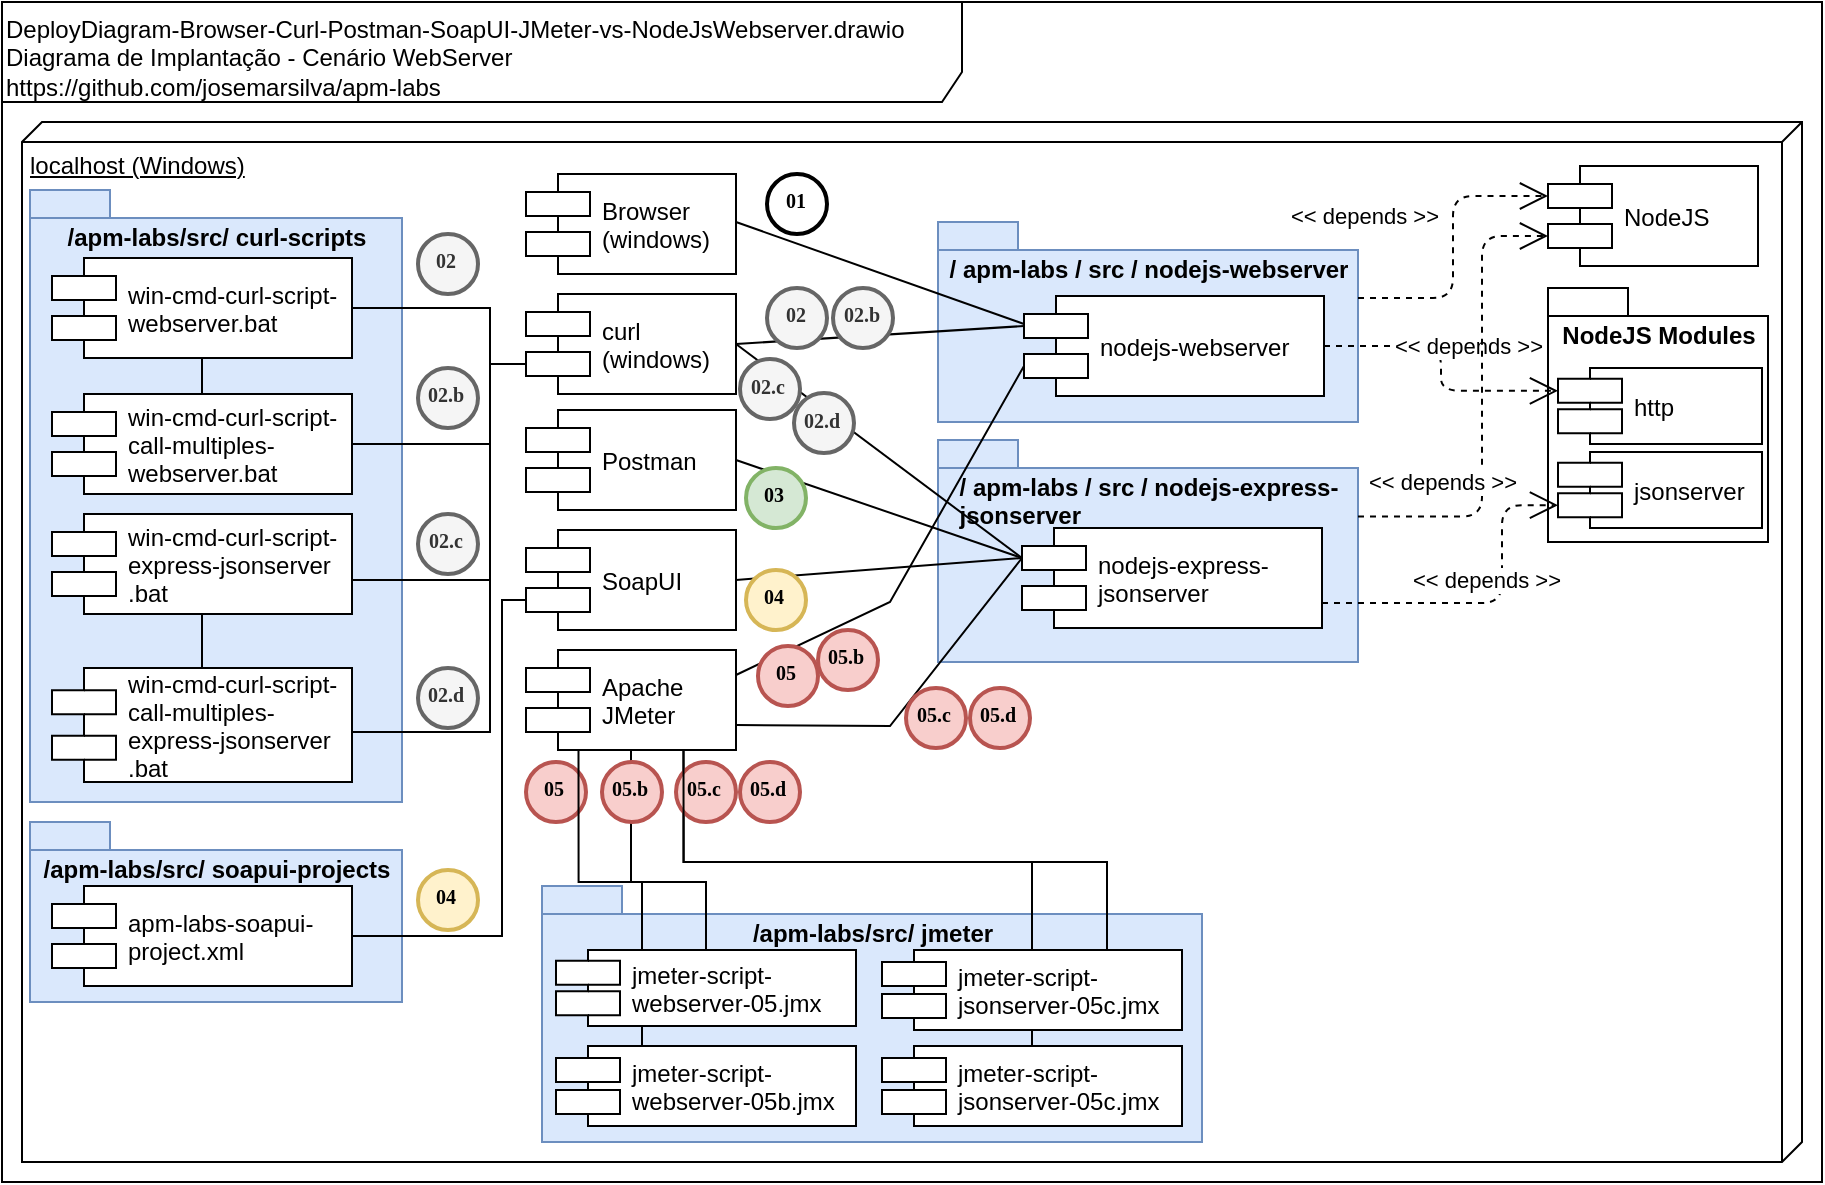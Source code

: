 <mxfile version="13.9.5" type="device"><diagram id="fMGpiNhVeqn0YMsLJxzh" name="Página-1"><mxGraphModel dx="1108" dy="534" grid="1" gridSize="10" guides="1" tooltips="1" connect="1" arrows="1" fold="1" page="1" pageScale="1" pageWidth="827" pageHeight="1169" math="0" shadow="0"><root><mxCell id="0"/><mxCell id="1" parent="0"/><mxCell id="6OetropUeBoLzL2Sj7KS-1" value="DeployDiagram-Browser-Curl-Postman-SoapUI-JMeter-vs-NodeJsWebserver.drawio&lt;br&gt;Diagrama de Implantação - Cenário WebServer&lt;br&gt;https://github.com/josemarsilva/apm-labs" style="shape=umlFrame;whiteSpace=wrap;html=1;width=480;height=50;verticalAlign=top;align=left;" parent="1" vertex="1"><mxGeometry x="10" y="10" width="910" height="590" as="geometry"/></mxCell><mxCell id="NNuIQbcpsFkkkyfnrant-1" value="localhost (Windows)" style="verticalAlign=top;align=left;spacingTop=8;spacingLeft=2;spacingRight=12;shape=cube;size=10;direction=south;fontStyle=4;html=1;" parent="1" vertex="1"><mxGeometry x="20" y="70" width="890" height="520" as="geometry"/></mxCell><mxCell id="MRnxdc9faqSX3dgqIbn_-1" value="&lt;div style=&quot;text-align: left&quot;&gt;&lt;span&gt;/ apm-labs / src / &lt;/span&gt;&lt;span&gt;nodejs-express&lt;/span&gt;&lt;span&gt;-&lt;/span&gt;&lt;/div&gt;&lt;div style=&quot;text-align: left&quot;&gt;&lt;span&gt;jsonserver&lt;/span&gt;&lt;/div&gt;" style="shape=folder;fontStyle=1;spacingTop=10;tabWidth=40;tabHeight=14;tabPosition=left;html=1;verticalAlign=top;fillColor=#dae8fc;strokeColor=#6c8ebf;" parent="1" vertex="1"><mxGeometry x="478" y="229" width="210" height="111" as="geometry"/></mxCell><mxCell id="NNZBl5WkjfhokOAMAo1q-1" value="curl&#10;(windows)" style="shape=component;align=left;spacingLeft=36;" parent="1" vertex="1"><mxGeometry x="272" y="156" width="105" height="50" as="geometry"/></mxCell><mxCell id="NNZBl5WkjfhokOAMAo1q-3" value="Postman" style="shape=component;align=left;spacingLeft=36;" parent="1" vertex="1"><mxGeometry x="272" y="214" width="105" height="50" as="geometry"/></mxCell><mxCell id="NNZBl5WkjfhokOAMAo1q-9" value="Browser&#10;(windows)" style="shape=component;align=left;spacingLeft=36;" parent="1" vertex="1"><mxGeometry x="272" y="96" width="105" height="50" as="geometry"/></mxCell><mxCell id="sU54DYiHVUZqzpJf_cmD-1" value="SoapUI" style="shape=component;align=left;spacingLeft=36;" parent="1" vertex="1"><mxGeometry x="272" y="274" width="105" height="50" as="geometry"/></mxCell><mxCell id="sU54DYiHVUZqzpJf_cmD-12" value="/ apm-labs / src /&amp;nbsp;&lt;span style=&quot;text-align: left&quot;&gt;nodejs-webserver&lt;/span&gt;" style="shape=folder;fontStyle=1;spacingTop=10;tabWidth=40;tabHeight=14;tabPosition=left;html=1;verticalAlign=top;fillColor=#dae8fc;strokeColor=#6c8ebf;" parent="1" vertex="1"><mxGeometry x="478" y="120" width="210" height="100" as="geometry"/></mxCell><mxCell id="Sp__seTJtsgpFQb4pxF6-1" value="nodejs-webserver" style="shape=component;align=left;spacingLeft=36;" parent="1" vertex="1"><mxGeometry x="521" y="157" width="150" height="50" as="geometry"/></mxCell><mxCell id="RKz5HLyoTOvOQySvFV-G-1" value="Apache&#10;JMeter" style="shape=component;align=left;spacingLeft=36;" parent="1" vertex="1"><mxGeometry x="272" y="334" width="105" height="50" as="geometry"/></mxCell><mxCell id="RKz5HLyoTOvOQySvFV-G-4" value="01" style="ellipse;whiteSpace=wrap;html=1;aspect=fixed;strokeWidth=2;fontFamily=Tahoma;spacingBottom=4;spacingRight=2;fontStyle=1;fontSize=10;" parent="1" vertex="1"><mxGeometry x="392.5" y="96" width="30" height="30" as="geometry"/></mxCell><mxCell id="Em1lKmLKE0vgMBtkGXBS-1" value="NodeJS" style="shape=component;align=left;spacingLeft=36;" parent="1" vertex="1"><mxGeometry x="783" y="92" width="105" height="50" as="geometry"/></mxCell><mxCell id="XQUK02rkX7_kuVGHJoDt-2" value="NodeJS Modules" style="shape=folder;fontStyle=1;spacingTop=10;tabWidth=40;tabHeight=14;tabPosition=left;html=1;verticalAlign=top;" parent="1" vertex="1"><mxGeometry x="783" y="153" width="110" height="127" as="geometry"/></mxCell><mxCell id="XQUK02rkX7_kuVGHJoDt-3" value="http" style="shape=component;align=left;spacingLeft=36;" parent="1" vertex="1"><mxGeometry x="788" y="193" width="102" height="38" as="geometry"/></mxCell><mxCell id="XQUK02rkX7_kuVGHJoDt-1" value="&amp;lt;&amp;lt; depends &amp;gt;&amp;gt;" style="endArrow=open;endSize=12;dashed=1;html=1;exitX=0;exitY=0;exitDx=210;exitDy=38;exitPerimeter=0;entryX=0;entryY=0.3;entryDx=0;entryDy=0;edgeStyle=orthogonalEdgeStyle;" parent="1" source="sU54DYiHVUZqzpJf_cmD-12" target="Em1lKmLKE0vgMBtkGXBS-1" edge="1"><mxGeometry x="0.212" y="46" width="160" relative="1" as="geometry"><mxPoint x="1015.5" y="326" as="sourcePoint"/><mxPoint x="938" y="270" as="targetPoint"/><mxPoint x="1" as="offset"/></mxGeometry></mxCell><mxCell id="XQUK02rkX7_kuVGHJoDt-5" value="&amp;lt;&amp;lt; depends &amp;gt;&amp;gt;" style="endArrow=open;endSize=12;dashed=1;html=1;exitX=1;exitY=0.5;exitDx=0;exitDy=0;entryX=0;entryY=0.3;entryDx=0;entryDy=0;edgeStyle=orthogonalEdgeStyle;" parent="1" source="Sp__seTJtsgpFQb4pxF6-1" target="XQUK02rkX7_kuVGHJoDt-3" edge="1"><mxGeometry x="-0.161" y="12" width="160" relative="1" as="geometry"><mxPoint x="698" y="182" as="sourcePoint"/><mxPoint x="755.98" y="143" as="targetPoint"/><mxPoint x="1" as="offset"/></mxGeometry></mxCell><mxCell id="Q5X6cRzZTW7GzW_7UBFF-13" value="/apm-labs/src/&amp;nbsp;&lt;span style=&quot;text-align: left&quot;&gt;curl-scripts&lt;/span&gt;" style="shape=folder;fontStyle=1;spacingTop=10;tabWidth=40;tabHeight=14;tabPosition=left;html=1;verticalAlign=top;fillColor=#dae8fc;strokeColor=#6c8ebf;" parent="1" vertex="1"><mxGeometry x="24" y="104" width="186" height="306" as="geometry"/></mxCell><mxCell id="kEJXT81QMjlOb7UVhbWa-1" value="win-cmd-curl-script-&#10;webserver.bat" style="shape=component;align=left;spacingLeft=36;" parent="1" vertex="1"><mxGeometry x="35" y="138" width="150" height="50" as="geometry"/></mxCell><mxCell id="kEJXT81QMjlOb7UVhbWa-2" value="02" style="ellipse;whiteSpace=wrap;html=1;aspect=fixed;strokeWidth=2;fontFamily=Tahoma;spacingBottom=4;spacingRight=2;fontStyle=1;fillColor=#f5f5f5;strokeColor=#666666;fontSize=10;fontColor=#333333;" parent="1" vertex="1"><mxGeometry x="218" y="126" width="30" height="30" as="geometry"/></mxCell><mxCell id="KR812frXa-u0jWmew_j2-1" value="" style="rounded=0;orthogonalLoop=1;jettySize=auto;html=1;endArrow=none;endFill=0;fontSize=11;entryX=1;entryY=0.5;entryDx=0;entryDy=0;exitX=0;exitY=0.7;exitDx=0;exitDy=0;edgeStyle=orthogonalEdgeStyle;" parent="1" source="NNZBl5WkjfhokOAMAo1q-1" target="kEJXT81QMjlOb7UVhbWa-1" edge="1"><mxGeometry relative="1" as="geometry"><Array as="points"><mxPoint x="254" y="191"/><mxPoint x="254" y="163"/></Array></mxGeometry></mxCell><mxCell id="OLh-W0fTsCn_S4ZoMkvS-2" style="rounded=0;orthogonalLoop=1;jettySize=auto;html=1;endArrow=none;endFill=0;entryX=0.5;entryY=1;entryDx=0;entryDy=0;" parent="1" source="OLh-W0fTsCn_S4ZoMkvS-1" target="kEJXT81QMjlOb7UVhbWa-1" edge="1"><mxGeometry relative="1" as="geometry"/></mxCell><mxCell id="OLh-W0fTsCn_S4ZoMkvS-1" value="win-cmd-curl-script-&#10;call-multiples-&#10;webserver.bat" style="shape=component;align=left;spacingLeft=36;" parent="1" vertex="1"><mxGeometry x="35" y="206" width="150" height="50" as="geometry"/></mxCell><mxCell id="OLh-W0fTsCn_S4ZoMkvS-3" value="" style="rounded=0;orthogonalLoop=1;jettySize=auto;html=1;endArrow=none;endFill=0;fontSize=11;entryX=1;entryY=0.5;entryDx=0;entryDy=0;edgeStyle=orthogonalEdgeStyle;exitX=0;exitY=0.7;exitDx=0;exitDy=0;" parent="1" source="NNZBl5WkjfhokOAMAo1q-1" target="OLh-W0fTsCn_S4ZoMkvS-1" edge="1"><mxGeometry relative="1" as="geometry"><Array as="points"><mxPoint x="254" y="191"/><mxPoint x="254" y="231"/></Array><mxPoint x="299" y="191" as="sourcePoint"/><mxPoint x="204" y="173" as="targetPoint"/></mxGeometry></mxCell><mxCell id="OLh-W0fTsCn_S4ZoMkvS-4" value="02.b" style="ellipse;whiteSpace=wrap;html=1;aspect=fixed;strokeWidth=2;fontFamily=Tahoma;spacingBottom=4;spacingRight=2;fontStyle=1;fillColor=#f5f5f5;strokeColor=#666666;fontSize=10;fontColor=#333333;" parent="1" vertex="1"><mxGeometry x="218" y="193" width="30" height="30" as="geometry"/></mxCell><mxCell id="4_Z752zB9frTkoR919It-4" style="edgeStyle=orthogonalEdgeStyle;rounded=0;orthogonalLoop=1;jettySize=auto;html=1;entryX=0;entryY=0.7;entryDx=0;entryDy=0;endArrow=none;endFill=0;" parent="1" source="4_Z752zB9frTkoR919It-3" target="NNZBl5WkjfhokOAMAo1q-1" edge="1"><mxGeometry relative="1" as="geometry"><Array as="points"><mxPoint x="254" y="299"/><mxPoint x="254" y="191"/></Array></mxGeometry></mxCell><mxCell id="4_Z752zB9frTkoR919It-3" value="win-cmd-curl-script-&#10;express-jsonserver&#10;.bat" style="shape=component;align=left;spacingLeft=36;" parent="1" vertex="1"><mxGeometry x="35" y="266" width="150" height="50" as="geometry"/></mxCell><mxCell id="4_Z752zB9frTkoR919It-5" value="02.c" style="ellipse;whiteSpace=wrap;html=1;aspect=fixed;strokeWidth=2;fontFamily=Tahoma;spacingBottom=4;spacingRight=2;fontStyle=1;fillColor=#f5f5f5;strokeColor=#666666;fontSize=10;fontColor=#333333;" parent="1" vertex="1"><mxGeometry x="218" y="266" width="30" height="30" as="geometry"/></mxCell><mxCell id="4_Z752zB9frTkoR919It-7" style="edgeStyle=orthogonalEdgeStyle;rounded=0;orthogonalLoop=1;jettySize=auto;html=1;endArrow=none;endFill=0;" parent="1" source="4_Z752zB9frTkoR919It-6" target="4_Z752zB9frTkoR919It-3" edge="1"><mxGeometry relative="1" as="geometry"/></mxCell><mxCell id="4_Z752zB9frTkoR919It-6" value="win-cmd-curl-script-&#10;call-multiples-&#10;express-jsonserver&#10;.bat" style="shape=component;align=left;spacingLeft=36;" parent="1" vertex="1"><mxGeometry x="35" y="343" width="150" height="57" as="geometry"/></mxCell><mxCell id="4_Z752zB9frTkoR919It-8" style="rounded=0;orthogonalLoop=1;jettySize=auto;html=1;entryX=0;entryY=0.7;entryDx=0;entryDy=0;endArrow=none;endFill=0;exitX=1;exitY=0.5;exitDx=0;exitDy=0;edgeStyle=orthogonalEdgeStyle;" parent="1" source="4_Z752zB9frTkoR919It-6" target="NNZBl5WkjfhokOAMAo1q-1" edge="1"><mxGeometry relative="1" as="geometry"><mxPoint x="204" y="309" as="sourcePoint"/><mxPoint x="299" y="201" as="targetPoint"/><Array as="points"><mxPoint x="254" y="375"/><mxPoint x="254" y="191"/></Array></mxGeometry></mxCell><mxCell id="4_Z752zB9frTkoR919It-9" value="02.d" style="ellipse;whiteSpace=wrap;html=1;aspect=fixed;strokeWidth=2;fontFamily=Tahoma;spacingBottom=4;spacingRight=2;fontStyle=1;fillColor=#f5f5f5;strokeColor=#666666;fontSize=10;fontColor=#333333;" parent="1" vertex="1"><mxGeometry x="218" y="343" width="30" height="30" as="geometry"/></mxCell><mxCell id="4_Z752zB9frTkoR919It-20" value="" style="endArrow=none;startArrow=none;endFill=0;startFill=0;html=1;exitX=1;exitY=0.5;exitDx=0;exitDy=0;entryX=0;entryY=0.3;entryDx=0;entryDy=0;rounded=0;" parent="1" edge="1"><mxGeometry width="160" relative="1" as="geometry"><mxPoint x="377" y="120" as="sourcePoint"/><mxPoint x="521" y="171" as="targetPoint"/></mxGeometry></mxCell><mxCell id="4_Z752zB9frTkoR919It-23" value="" style="endArrow=none;startArrow=none;endFill=0;startFill=0;html=1;exitX=1;exitY=0.5;exitDx=0;exitDy=0;entryX=0;entryY=0.3;entryDx=0;entryDy=0;rounded=0;" parent="1" source="NNZBl5WkjfhokOAMAo1q-1" target="Sp__seTJtsgpFQb4pxF6-1" edge="1"><mxGeometry width="160" relative="1" as="geometry"><mxPoint x="387" y="130" as="sourcePoint"/><mxPoint x="531" y="181" as="targetPoint"/></mxGeometry></mxCell><mxCell id="4_Z752zB9frTkoR919It-24" value="" style="endArrow=none;startArrow=none;endFill=0;startFill=0;html=1;exitX=1;exitY=0.5;exitDx=0;exitDy=0;entryX=0;entryY=0.3;entryDx=0;entryDy=0;rounded=0;" parent="1" source="NNZBl5WkjfhokOAMAo1q-1" target="4_Z752zB9frTkoR919It-2" edge="1"><mxGeometry width="160" relative="1" as="geometry"><mxPoint x="387" y="191" as="sourcePoint"/><mxPoint x="531" y="182" as="targetPoint"/></mxGeometry></mxCell><mxCell id="4_Z752zB9frTkoR919It-25" value="02" style="ellipse;whiteSpace=wrap;html=1;aspect=fixed;strokeWidth=2;fontFamily=Tahoma;spacingBottom=4;spacingRight=2;fontStyle=1;fillColor=#f5f5f5;strokeColor=#666666;fontSize=10;fontColor=#333333;" parent="1" vertex="1"><mxGeometry x="392.5" y="153" width="30" height="30" as="geometry"/></mxCell><mxCell id="4_Z752zB9frTkoR919It-26" value="02.c" style="ellipse;whiteSpace=wrap;html=1;aspect=fixed;strokeWidth=2;fontFamily=Tahoma;spacingBottom=4;spacingRight=2;fontStyle=1;fillColor=#f5f5f5;strokeColor=#666666;fontSize=10;fontColor=#333333;" parent="1" vertex="1"><mxGeometry x="379" y="188.5" width="30" height="30" as="geometry"/></mxCell><mxCell id="4_Z752zB9frTkoR919It-13" value="02.b" style="ellipse;whiteSpace=wrap;html=1;aspect=fixed;strokeWidth=2;fontFamily=Tahoma;spacingBottom=4;spacingRight=2;fontStyle=1;fillColor=#f5f5f5;strokeColor=#666666;fontSize=10;fontColor=#333333;" parent="1" vertex="1"><mxGeometry x="425.5" y="153" width="30" height="30" as="geometry"/></mxCell><mxCell id="4_Z752zB9frTkoR919It-28" value="02.d" style="ellipse;whiteSpace=wrap;html=1;aspect=fixed;strokeWidth=2;fontFamily=Tahoma;spacingBottom=4;spacingRight=2;fontStyle=1;fillColor=#f5f5f5;strokeColor=#666666;fontSize=10;fontColor=#333333;" parent="1" vertex="1"><mxGeometry x="406" y="205.5" width="30" height="30" as="geometry"/></mxCell><mxCell id="4_Z752zB9frTkoR919It-30" value="" style="endArrow=none;startArrow=none;endFill=0;startFill=0;html=1;exitX=1;exitY=0.5;exitDx=0;exitDy=0;entryX=0;entryY=0.3;entryDx=0;entryDy=0;rounded=0;" parent="1" source="NNZBl5WkjfhokOAMAo1q-3" target="4_Z752zB9frTkoR919It-2" edge="1"><mxGeometry width="160" relative="1" as="geometry"><mxPoint x="387" y="191" as="sourcePoint"/><mxPoint x="531" y="291" as="targetPoint"/></mxGeometry></mxCell><mxCell id="4_Z752zB9frTkoR919It-31" value="03" style="ellipse;whiteSpace=wrap;html=1;aspect=fixed;strokeWidth=2;fontFamily=Tahoma;spacingBottom=4;spacingRight=2;fontStyle=1;fillColor=#d5e8d4;strokeColor=#82b366;fontSize=10;" parent="1" vertex="1"><mxGeometry x="382" y="243" width="30" height="30" as="geometry"/></mxCell><mxCell id="bTguJpS6FQOruqvMWF0b-1" value="" style="endArrow=none;startArrow=none;endFill=0;startFill=0;html=1;exitX=1;exitY=0.5;exitDx=0;exitDy=0;entryX=0;entryY=0.3;entryDx=0;entryDy=0;rounded=0;" parent="1" source="sU54DYiHVUZqzpJf_cmD-1" target="4_Z752zB9frTkoR919It-2" edge="1"><mxGeometry width="160" relative="1" as="geometry"><mxPoint x="387" y="249" as="sourcePoint"/><mxPoint x="531" y="291" as="targetPoint"/></mxGeometry></mxCell><mxCell id="bTguJpS6FQOruqvMWF0b-2" value="04" style="ellipse;whiteSpace=wrap;html=1;aspect=fixed;strokeWidth=2;fontFamily=Tahoma;spacingBottom=4;spacingRight=2;fontStyle=1;fillColor=#fff2cc;strokeColor=#d6b656;fontSize=10;" parent="1" vertex="1"><mxGeometry x="382" y="294" width="30" height="30" as="geometry"/></mxCell><mxCell id="bTguJpS6FQOruqvMWF0b-3" value="" style="endArrow=none;startArrow=none;endFill=0;startFill=0;html=1;exitX=1;exitY=0.25;exitDx=0;exitDy=0;entryX=0;entryY=0.7;entryDx=0;entryDy=0;rounded=0;" parent="1" source="RKz5HLyoTOvOQySvFV-G-1" target="Sp__seTJtsgpFQb4pxF6-1" edge="1"><mxGeometry width="160" relative="1" as="geometry"><mxPoint x="387" y="309" as="sourcePoint"/><mxPoint x="531" y="291" as="targetPoint"/><Array as="points"><mxPoint x="454" y="310"/></Array></mxGeometry></mxCell><mxCell id="bTguJpS6FQOruqvMWF0b-4" value="" style="endArrow=none;startArrow=none;endFill=0;startFill=0;html=1;exitX=1;exitY=0.75;exitDx=0;exitDy=0;rounded=0;entryX=0;entryY=0.3;entryDx=0;entryDy=0;" parent="1" source="RKz5HLyoTOvOQySvFV-G-1" target="4_Z752zB9frTkoR919It-2" edge="1"><mxGeometry width="160" relative="1" as="geometry"><mxPoint x="397" y="319" as="sourcePoint"/><mxPoint x="521" y="230" as="targetPoint"/><Array as="points"><mxPoint x="454" y="372"/></Array></mxGeometry></mxCell><mxCell id="bTguJpS6FQOruqvMWF0b-5" value="05" style="ellipse;whiteSpace=wrap;html=1;aspect=fixed;strokeWidth=2;fontFamily=Tahoma;spacingBottom=4;spacingRight=2;fontStyle=1;fillColor=#f8cecc;strokeColor=#b85450;fontSize=10;" parent="1" vertex="1"><mxGeometry x="388" y="332" width="30" height="30" as="geometry"/></mxCell><mxCell id="bTguJpS6FQOruqvMWF0b-7" value="&lt;div style=&quot;text-align: left&quot;&gt;&lt;span&gt;/apm-labs/src/ &lt;/span&gt;&lt;span&gt;soapui-projects&lt;/span&gt;&lt;/div&gt;" style="shape=folder;fontStyle=1;spacingTop=10;tabWidth=40;tabHeight=14;tabPosition=left;html=1;verticalAlign=top;fillColor=#dae8fc;strokeColor=#6c8ebf;" parent="1" vertex="1"><mxGeometry x="24" y="420" width="186" height="90" as="geometry"/></mxCell><mxCell id="bTguJpS6FQOruqvMWF0b-8" value="apm-labs-soapui-&#10;project.xml" style="shape=component;align=left;spacingLeft=36;" parent="1" vertex="1"><mxGeometry x="35" y="452" width="150" height="50" as="geometry"/></mxCell><mxCell id="bTguJpS6FQOruqvMWF0b-9" style="rounded=0;orthogonalLoop=1;jettySize=auto;html=1;entryX=0;entryY=0.7;entryDx=0;entryDy=0;endArrow=none;endFill=0;exitX=1;exitY=0.5;exitDx=0;exitDy=0;edgeStyle=orthogonalEdgeStyle;" parent="1" source="bTguJpS6FQOruqvMWF0b-8" target="sU54DYiHVUZqzpJf_cmD-1" edge="1"><mxGeometry relative="1" as="geometry"><mxPoint x="195" y="385" as="sourcePoint"/><mxPoint x="282" y="201" as="targetPoint"/><Array as="points"><mxPoint x="260" y="477"/><mxPoint x="260" y="309"/></Array></mxGeometry></mxCell><mxCell id="bTguJpS6FQOruqvMWF0b-10" value="&lt;div style=&quot;text-align: left&quot;&gt;&lt;span&gt;/apm-labs/src/&amp;nbsp;&lt;/span&gt;&lt;span&gt;jmeter&lt;/span&gt;&lt;/div&gt;" style="shape=folder;fontStyle=1;spacingTop=10;tabWidth=40;tabHeight=14;tabPosition=left;html=1;verticalAlign=top;fillColor=#dae8fc;strokeColor=#6c8ebf;" parent="1" vertex="1"><mxGeometry x="280" y="452" width="330" height="128" as="geometry"/></mxCell><mxCell id="bTguJpS6FQOruqvMWF0b-12" value="04" style="ellipse;whiteSpace=wrap;html=1;aspect=fixed;strokeWidth=2;fontFamily=Tahoma;spacingBottom=4;spacingRight=2;fontStyle=1;fillColor=#fff2cc;strokeColor=#d6b656;fontSize=10;" parent="1" vertex="1"><mxGeometry x="218" y="444" width="30" height="30" as="geometry"/></mxCell><mxCell id="bTguJpS6FQOruqvMWF0b-13" style="rounded=0;orthogonalLoop=1;jettySize=auto;html=1;entryX=0.5;entryY=1;entryDx=0;entryDy=0;endArrow=none;endFill=0;exitX=0.5;exitY=0;exitDx=0;exitDy=0;edgeStyle=orthogonalEdgeStyle;" parent="1" source="bTguJpS6FQOruqvMWF0b-11" target="RKz5HLyoTOvOQySvFV-G-1" edge="1"><mxGeometry relative="1" as="geometry"><mxPoint x="195" y="487" as="sourcePoint"/><mxPoint x="282" y="319" as="targetPoint"/><Array as="points"><mxPoint x="362" y="450"/><mxPoint x="325" y="450"/></Array></mxGeometry></mxCell><mxCell id="bTguJpS6FQOruqvMWF0b-14" value="05" style="ellipse;whiteSpace=wrap;html=1;aspect=fixed;strokeWidth=2;fontFamily=Tahoma;spacingBottom=4;spacingRight=2;fontStyle=1;fillColor=#f8cecc;strokeColor=#b85450;fontSize=10;" parent="1" vertex="1"><mxGeometry x="272" y="390" width="30" height="30" as="geometry"/></mxCell><mxCell id="bTguJpS6FQOruqvMWF0b-16" value="jmeter-script-&#10;webserver-05b.jmx" style="shape=component;align=left;spacingLeft=36;" parent="1" vertex="1"><mxGeometry x="287" y="532" width="150" height="40" as="geometry"/></mxCell><mxCell id="bTguJpS6FQOruqvMWF0b-18" value="jsonserver" style="shape=component;align=left;spacingLeft=36;" parent="1" vertex="1"><mxGeometry x="788" y="235" width="102" height="38" as="geometry"/></mxCell><mxCell id="bTguJpS6FQOruqvMWF0b-19" value="&amp;lt;&amp;lt; depends &amp;gt;&amp;gt;" style="endArrow=open;endSize=12;dashed=1;html=1;exitX=1;exitY=0.75;exitDx=0;exitDy=0;entryX=0;entryY=0.7;entryDx=0;entryDy=0;edgeStyle=orthogonalEdgeStyle;" parent="1" source="4_Z752zB9frTkoR919It-2" target="bTguJpS6FQOruqvMWF0b-18" edge="1"><mxGeometry x="-0.161" y="17" width="160" relative="1" as="geometry"><mxPoint x="681" y="192" as="sourcePoint"/><mxPoint x="798" y="214.4" as="targetPoint"/><mxPoint x="12" y="5" as="offset"/><Array as="points"><mxPoint x="760" y="311"/><mxPoint x="760" y="262"/></Array></mxGeometry></mxCell><mxCell id="4_Z752zB9frTkoR919It-2" value="nodejs-express-&#10;jsonserver" style="shape=component;align=left;spacingLeft=36;" parent="1" vertex="1"><mxGeometry x="520" y="273" width="150" height="50" as="geometry"/></mxCell><mxCell id="MRnxdc9faqSX3dgqIbn_-2" value="&amp;lt;&amp;lt; depends &amp;gt;&amp;gt;" style="endArrow=open;endSize=12;dashed=1;html=1;exitX=0;exitY=0;exitDx=210;exitDy=38.25;exitPerimeter=0;entryX=0;entryY=0.7;entryDx=0;entryDy=0;edgeStyle=orthogonalEdgeStyle;" parent="1" source="MRnxdc9faqSX3dgqIbn_-1" target="Em1lKmLKE0vgMBtkGXBS-1" edge="1"><mxGeometry x="-0.643" y="17" width="160" relative="1" as="geometry"><mxPoint x="698" y="168" as="sourcePoint"/><mxPoint x="793" y="117" as="targetPoint"/><mxPoint as="offset"/><Array as="points"><mxPoint x="750" y="267"/><mxPoint x="750" y="127"/></Array></mxGeometry></mxCell><mxCell id="UPQtFlJfYgtSPQnb6FvC-5" style="rounded=0;orthogonalLoop=1;jettySize=auto;html=1;entryX=0.75;entryY=1;entryDx=0;entryDy=0;endArrow=none;endFill=0;exitX=0.75;exitY=0;exitDx=0;exitDy=0;edgeStyle=orthogonalEdgeStyle;" parent="1" source="UPQtFlJfYgtSPQnb6FvC-1" target="RKz5HLyoTOvOQySvFV-G-1" edge="1"><mxGeometry relative="1" as="geometry"><mxPoint x="376" y="539" as="sourcePoint"/><mxPoint x="334.5" y="394" as="targetPoint"/><Array as="points"><mxPoint x="563" y="440"/><mxPoint x="351" y="440"/></Array></mxGeometry></mxCell><mxCell id="bTguJpS6FQOruqvMWF0b-6" value="05.c" style="ellipse;whiteSpace=wrap;html=1;aspect=fixed;strokeWidth=2;fontFamily=Tahoma;spacingBottom=4;spacingRight=2;fontStyle=1;fillColor=#f8cecc;strokeColor=#b85450;fontSize=10;" parent="1" vertex="1"><mxGeometry x="347" y="390" width="30" height="30" as="geometry"/></mxCell><mxCell id="MMFCwqaWgwN6GDL70enk-1" value="jmeter-script- &#10;jsonserver-05c.jmx" style="shape=component;align=left;spacingLeft=36;" parent="1" vertex="1"><mxGeometry x="450" y="532" width="150" height="40" as="geometry"/></mxCell><mxCell id="MMFCwqaWgwN6GDL70enk-2" style="rounded=0;orthogonalLoop=1;jettySize=auto;html=1;endArrow=none;endFill=0;exitX=0.5;exitY=0;exitDx=0;exitDy=0;edgeStyle=orthogonalEdgeStyle;entryX=0.75;entryY=1;entryDx=0;entryDy=0;" parent="1" source="MMFCwqaWgwN6GDL70enk-1" target="RKz5HLyoTOvOQySvFV-G-1" edge="1"><mxGeometry relative="1" as="geometry"><mxPoint x="594.5" y="484" as="sourcePoint"/><mxPoint x="382.75" y="384" as="targetPoint"/><Array as="points"><mxPoint x="525" y="440"/><mxPoint x="351" y="440"/></Array></mxGeometry></mxCell><mxCell id="MMFCwqaWgwN6GDL70enk-3" value="05.d" style="ellipse;whiteSpace=wrap;html=1;aspect=fixed;strokeWidth=2;fontFamily=Tahoma;spacingBottom=4;spacingRight=2;fontStyle=1;fillColor=#f8cecc;strokeColor=#b85450;fontSize=10;" parent="1" vertex="1"><mxGeometry x="379" y="390" width="30" height="30" as="geometry"/></mxCell><mxCell id="MMFCwqaWgwN6GDL70enk-4" value="05.b" style="ellipse;whiteSpace=wrap;html=1;aspect=fixed;strokeWidth=2;fontFamily=Tahoma;spacingBottom=4;spacingRight=2;fontStyle=1;fillColor=#f8cecc;strokeColor=#b85450;fontSize=10;" parent="1" vertex="1"><mxGeometry x="418" y="324" width="30" height="30" as="geometry"/></mxCell><mxCell id="MMFCwqaWgwN6GDL70enk-5" value="05.c" style="ellipse;whiteSpace=wrap;html=1;aspect=fixed;strokeWidth=2;fontFamily=Tahoma;spacingBottom=4;spacingRight=2;fontStyle=1;fillColor=#f8cecc;strokeColor=#b85450;fontSize=10;" parent="1" vertex="1"><mxGeometry x="462" y="353" width="30" height="30" as="geometry"/></mxCell><mxCell id="MMFCwqaWgwN6GDL70enk-6" value="05.d" style="ellipse;whiteSpace=wrap;html=1;aspect=fixed;strokeWidth=2;fontFamily=Tahoma;spacingBottom=4;spacingRight=2;fontStyle=1;fillColor=#f8cecc;strokeColor=#b85450;fontSize=10;" parent="1" vertex="1"><mxGeometry x="494" y="353" width="30" height="30" as="geometry"/></mxCell><mxCell id="MMFCwqaWgwN6GDL70enk-8" style="rounded=0;orthogonalLoop=1;jettySize=auto;html=1;entryX=0.25;entryY=1;entryDx=0;entryDy=0;endArrow=none;endFill=0;exitX=0.25;exitY=0;exitDx=0;exitDy=0;edgeStyle=orthogonalEdgeStyle;" parent="1" source="bTguJpS6FQOruqvMWF0b-16" target="RKz5HLyoTOvOQySvFV-G-1" edge="1"><mxGeometry relative="1" as="geometry"><mxPoint x="372" y="494" as="sourcePoint"/><mxPoint x="334.5" y="394" as="targetPoint"/><Array as="points"><mxPoint x="330" y="532"/><mxPoint x="330" y="450"/><mxPoint x="298" y="450"/></Array></mxGeometry></mxCell><mxCell id="bTguJpS6FQOruqvMWF0b-15" value="05.b" style="ellipse;whiteSpace=wrap;html=1;aspect=fixed;strokeWidth=2;fontFamily=Tahoma;spacingBottom=4;spacingRight=2;fontStyle=1;fillColor=#f8cecc;strokeColor=#b85450;fontSize=10;" parent="1" vertex="1"><mxGeometry x="310" y="390" width="30" height="30" as="geometry"/></mxCell><mxCell id="bTguJpS6FQOruqvMWF0b-11" value="jmeter-script-&#10;webserver-05.jmx" style="shape=component;align=left;spacingLeft=36;" parent="1" vertex="1"><mxGeometry x="287" y="484" width="150" height="38" as="geometry"/></mxCell><mxCell id="UPQtFlJfYgtSPQnb6FvC-1" value="jmeter-script- &#10;jsonserver-05c.jmx" style="shape=component;align=left;spacingLeft=36;" parent="1" vertex="1"><mxGeometry x="450" y="484" width="150" height="40" as="geometry"/></mxCell></root></mxGraphModel></diagram></mxfile>